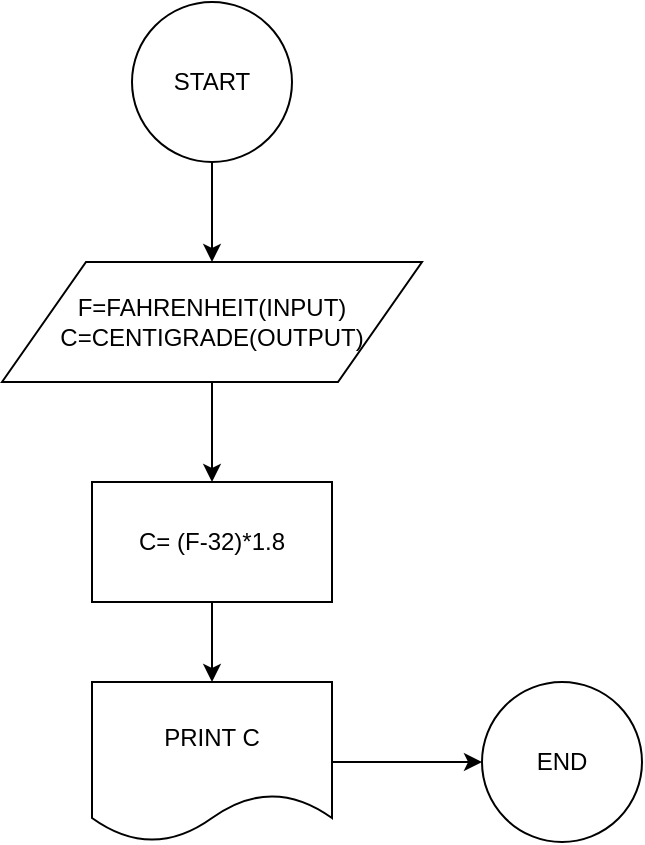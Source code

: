 <mxfile version="12.1.3" type="github" pages="1"><diagram id="LU25r89_aZn1Q7bR-SEV" name="Page-1"><mxGraphModel dx="1648" dy="731" grid="1" gridSize="10" guides="1" tooltips="1" connect="1" arrows="1" fold="1" page="1" pageScale="1" pageWidth="850" pageHeight="1100" math="0" shadow="0"><root><mxCell id="0"/><mxCell id="1" parent="0"/><mxCell id="cLQmTVoTsAxMm0GYY6vA-3" value="" style="edgeStyle=orthogonalEdgeStyle;rounded=0;orthogonalLoop=1;jettySize=auto;html=1;" edge="1" parent="1" source="cLQmTVoTsAxMm0GYY6vA-1" target="cLQmTVoTsAxMm0GYY6vA-2"><mxGeometry relative="1" as="geometry"/></mxCell><mxCell id="cLQmTVoTsAxMm0GYY6vA-1" value="START" style="ellipse;whiteSpace=wrap;html=1;aspect=fixed;" vertex="1" parent="1"><mxGeometry x="385" y="30" width="80" height="80" as="geometry"/></mxCell><mxCell id="cLQmTVoTsAxMm0GYY6vA-5" value="" style="edgeStyle=orthogonalEdgeStyle;rounded=0;orthogonalLoop=1;jettySize=auto;html=1;" edge="1" parent="1" source="cLQmTVoTsAxMm0GYY6vA-2" target="cLQmTVoTsAxMm0GYY6vA-4"><mxGeometry relative="1" as="geometry"/></mxCell><mxCell id="cLQmTVoTsAxMm0GYY6vA-2" value="F=FAHRENHEIT(INPUT)&lt;br&gt;C=CENTIGRADE(OUTPUT)" style="shape=parallelogram;perimeter=parallelogramPerimeter;whiteSpace=wrap;html=1;" vertex="1" parent="1"><mxGeometry x="320" y="160" width="210" height="60" as="geometry"/></mxCell><mxCell id="cLQmTVoTsAxMm0GYY6vA-7" value="" style="edgeStyle=orthogonalEdgeStyle;rounded=0;orthogonalLoop=1;jettySize=auto;html=1;" edge="1" parent="1" source="cLQmTVoTsAxMm0GYY6vA-4" target="cLQmTVoTsAxMm0GYY6vA-6"><mxGeometry relative="1" as="geometry"/></mxCell><mxCell id="cLQmTVoTsAxMm0GYY6vA-4" value="C= (F-32)*1.8" style="rounded=0;whiteSpace=wrap;html=1;" vertex="1" parent="1"><mxGeometry x="365" y="270" width="120" height="60" as="geometry"/></mxCell><mxCell id="cLQmTVoTsAxMm0GYY6vA-11" value="" style="edgeStyle=orthogonalEdgeStyle;rounded=0;orthogonalLoop=1;jettySize=auto;html=1;" edge="1" parent="1" source="cLQmTVoTsAxMm0GYY6vA-6" target="cLQmTVoTsAxMm0GYY6vA-8"><mxGeometry relative="1" as="geometry"/></mxCell><mxCell id="cLQmTVoTsAxMm0GYY6vA-6" value="PRINT C" style="shape=document;whiteSpace=wrap;html=1;boundedLbl=1;" vertex="1" parent="1"><mxGeometry x="365" y="370" width="120" height="80" as="geometry"/></mxCell><mxCell id="cLQmTVoTsAxMm0GYY6vA-8" value="END" style="ellipse;whiteSpace=wrap;html=1;aspect=fixed;" vertex="1" parent="1"><mxGeometry x="560" y="370" width="80" height="80" as="geometry"/></mxCell></root></mxGraphModel></diagram></mxfile>